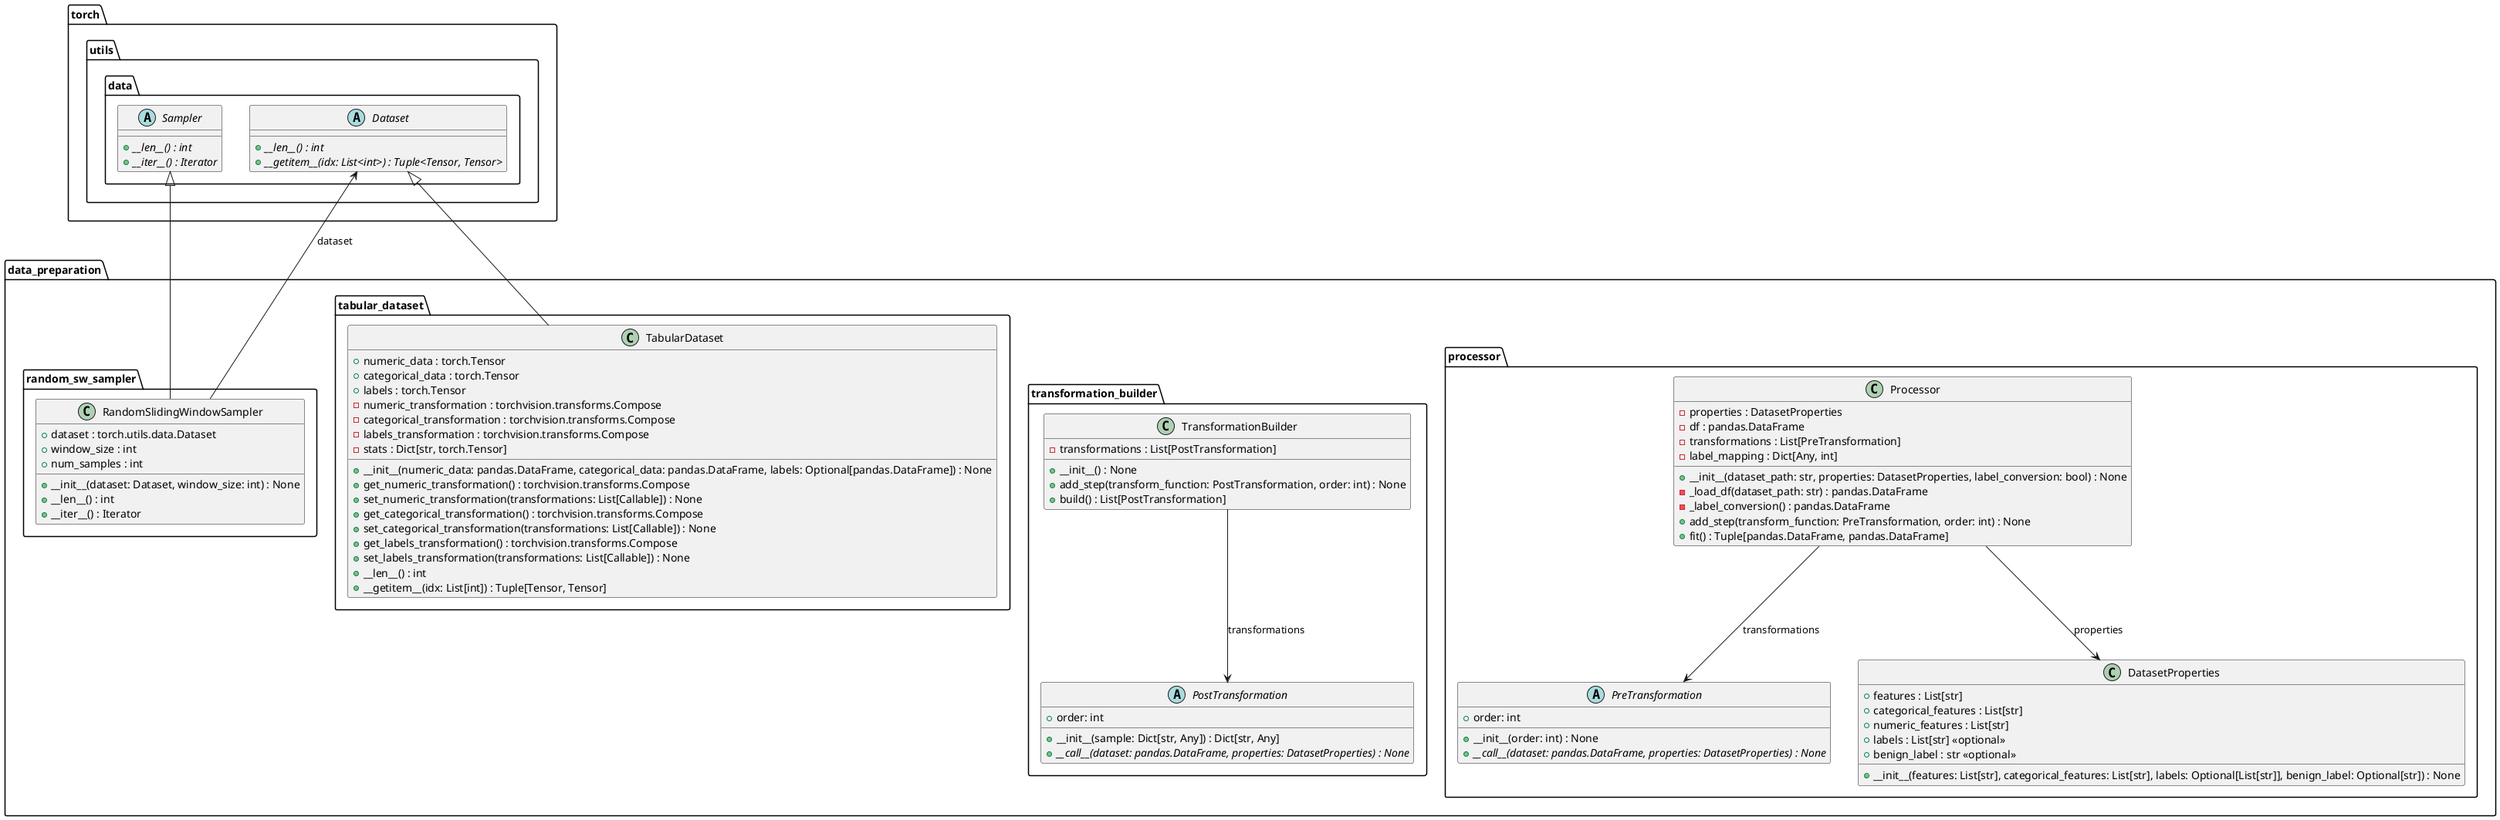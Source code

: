 @startuml

!pragma import typing::List, typing::Dict, typing::Optional, typing::Tuple, typing::Any, typing::Callable
!pragma import pandas.DataFrame
!pragma import torch
!pragma import torchvision.transforms.Compose

package "data_preparation" {
    package processor {
        class DatasetProperties {
            + features : List[str]
            + categorical_features : List[str]
            + numeric_features : List[str]
            + labels : List[str] <<optional>>
            + benign_label : str <<optional>>

            + __init__(features: List[str], categorical_features: List[str], labels: Optional[List[str]], benign_label: Optional[str]) : None
        }

        class Processor {
            - properties : DatasetProperties
            - df : pandas.DataFrame
            - transformations : List[PreTransformation]
            - label_mapping : Dict[Any, int]

            + __init__(dataset_path: str, properties: DatasetProperties, label_conversion: bool) : None
            - _load_df(dataset_path: str) : pandas.DataFrame
            - _label_conversion() : pandas.DataFrame
            + add_step(transform_function: PreTransformation, order: int) : None
            + fit() : Tuple[pandas.DataFrame, pandas.DataFrame]
        }

        abstract class PreTransformation {
            + order: int

            + __init__(order: int) : None
            {abstract} + __call__(dataset: pandas.DataFrame, properties: DatasetProperties) : None
        }
    }

    package transformation_builder {
        class TransformationBuilder {
            - transformations : List[PostTransformation]

            + __init__() : None
            + add_step(transform_function: PostTransformation, order: int) : None
            + build() : List[PostTransformation]
        }

        abstract class PostTransformation {
            + order: int

            + __init__(sample: Dict[str, Any]) : Dict[str, Any]
            {abstract} + __call__(dataset: pandas.DataFrame, properties: DatasetProperties) : None
        }
    }

    package random_sw_sampler {
        class RandomSlidingWindowSampler {
            + dataset : torch.utils.data.Dataset
            + window_size : int
            + num_samples : int

            + __init__(dataset: Dataset, window_size: int) : None
            + __len__() : int
            + __iter__() : Iterator
        }
    }

    package tabular_dataset {
        class TabularDataset {
            + numeric_data : torch.Tensor
            + categorical_data : torch.Tensor
            + labels : torch.Tensor
            - numeric_transformation : torchvision.transforms.Compose
            - categorical_transformation : torchvision.transforms.Compose
            - labels_transformation : torchvision.transforms.Compose
            - stats : Dict[str, torch.Tensor]

            + __init__(numeric_data: pandas.DataFrame, categorical_data: pandas.DataFrame, labels: Optional[pandas.DataFrame]) : None
            + get_numeric_transformation() : torchvision.transforms.Compose
            + set_numeric_transformation(transformations: List[Callable]) : None
            + get_categorical_transformation() : torchvision.transforms.Compose
            + set_categorical_transformation(transformations: List[Callable]) : None
            + get_labels_transformation() : torchvision.transforms.Compose
            + set_labels_transformation(transformations: List[Callable]) : None
            + __len__() : int
            + __getitem__(idx: List[int]) : Tuple[Tensor, Tensor]
        }
    }
}

package torch.utils.data {
    abstract class Sampler {
        {abstract} + __len__() : int
        {abstract} + __iter__() : Iterator
    }

    abstract class Dataset {
        {abstract} + __len__() : int
        {abstract} + __getitem__(idx: List<int>) : Tuple<Tensor, Tensor>
    }
}

Processor --> DatasetProperties : properties
Processor --> PreTransformation : transformations
'Processor --> pandas.DataFrame : df

TransformationBuilder --> PostTransformation : transformations

Sampler <|-- RandomSlidingWindowSampler
RandomSlidingWindowSampler --> Dataset : dataset

Dataset <|-- TabularDataset
/'TabularDataset --> torch.Tensor : numeric_data
TabularDataset --> torch.Tensor : categorical_data
TabularDataset --> torch.Tensor : labels
TabularDataset --> torchvision.transforms.Compose : numeric_transformation
TabularDataset --> torchvision.transforms.Compose : categorical_transformation
TabularDataset --> torchvision.transforms.Compose : labels_transformation'/

@enduml
